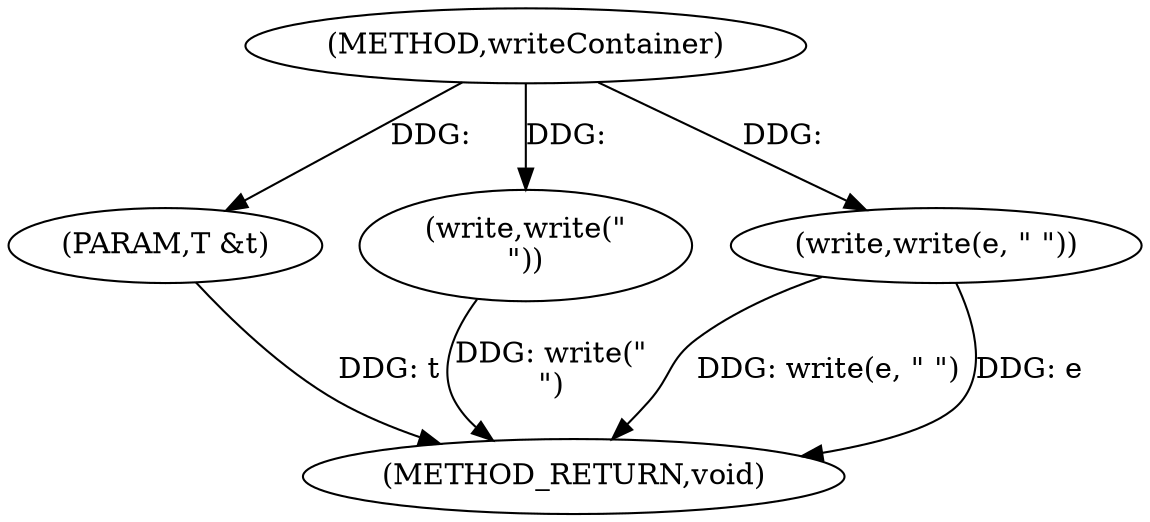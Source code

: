 digraph "writeContainer" {  
"1000110" [label = "(METHOD,writeContainer)" ]
"1000120" [label = "(METHOD_RETURN,void)" ]
"1000111" [label = "(PARAM,T &t)" ]
"1000118" [label = "(write,write(\"\n\"))" ]
"1000115" [label = "(write,write(e, \" \"))" ]
  "1000111" -> "1000120"  [ label = "DDG: t"] 
  "1000115" -> "1000120"  [ label = "DDG: write(e, \" \")"] 
  "1000118" -> "1000120"  [ label = "DDG: write(\"\n\")"] 
  "1000115" -> "1000120"  [ label = "DDG: e"] 
  "1000110" -> "1000111"  [ label = "DDG: "] 
  "1000110" -> "1000118"  [ label = "DDG: "] 
  "1000110" -> "1000115"  [ label = "DDG: "] 
}
